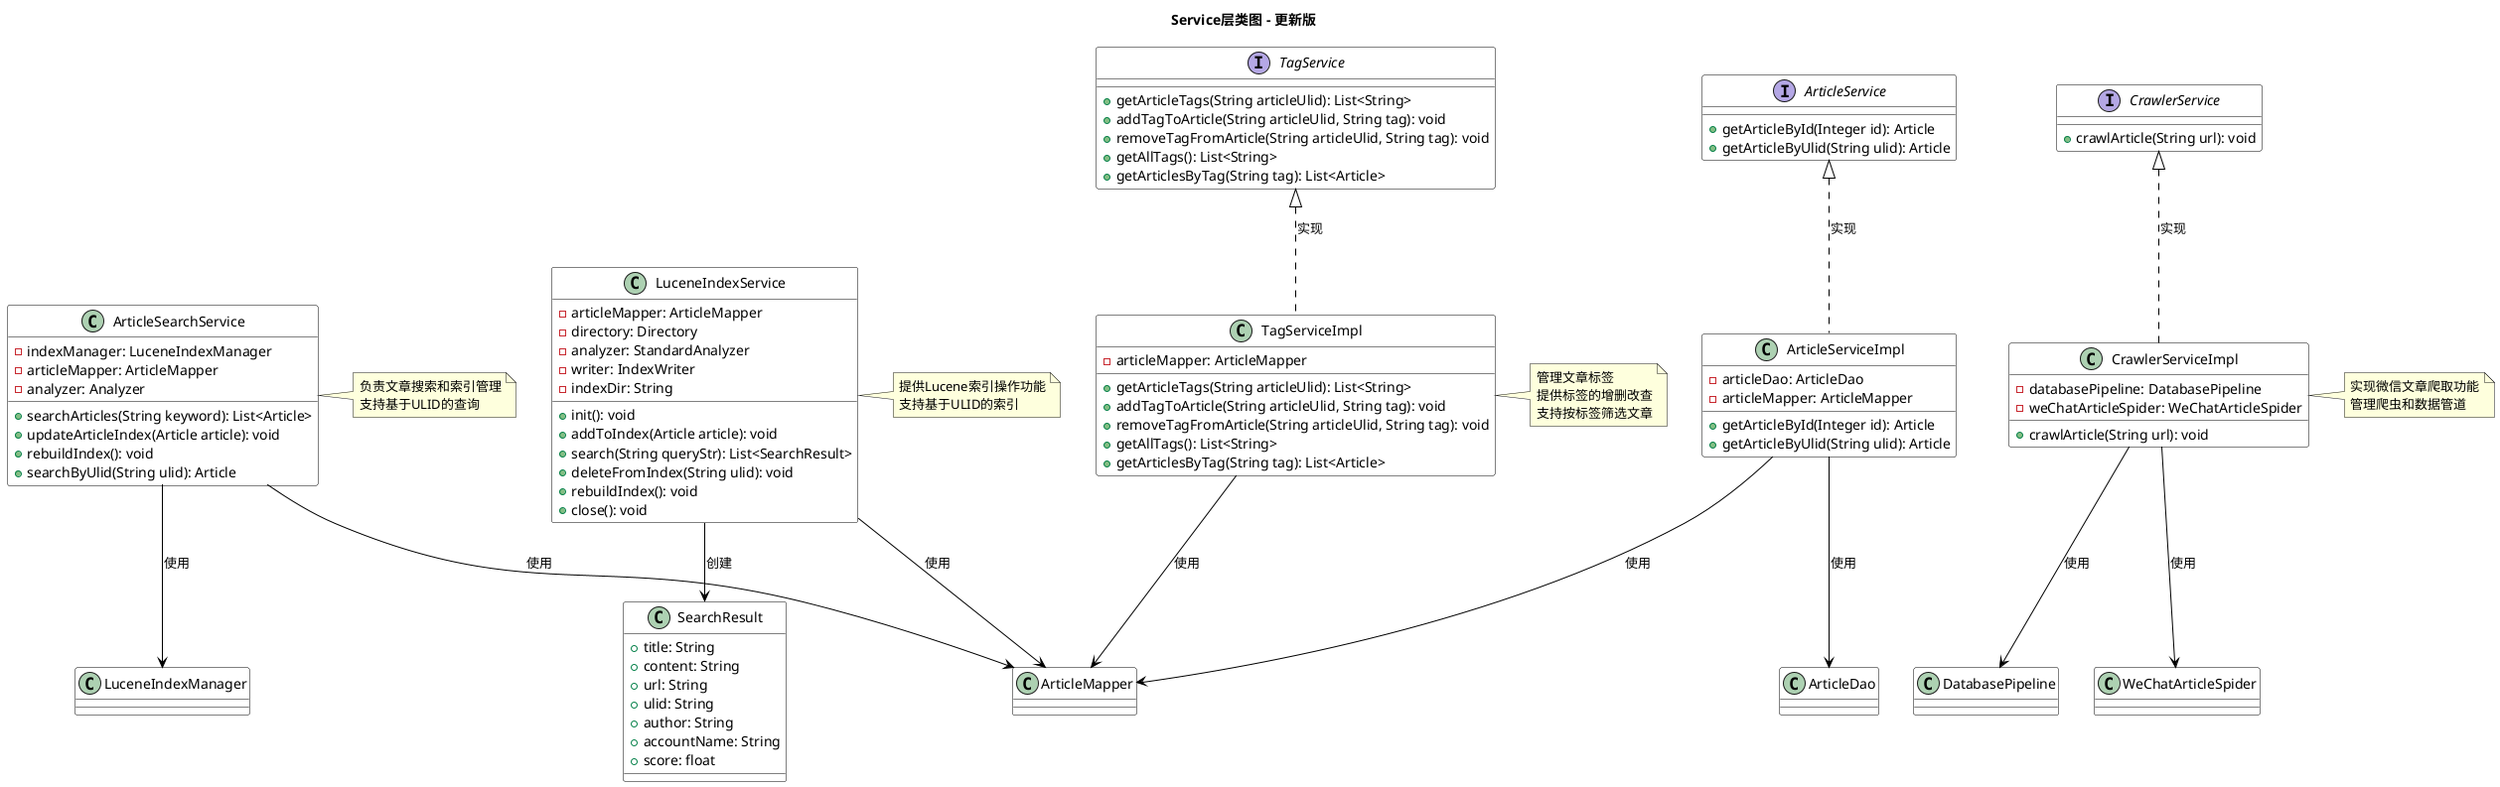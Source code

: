 @startuml

' 定义样式
skinparam class {
    BackgroundColor White
    ArrowColor Black
    BorderColor Black
}

' 接口定义
interface ArticleService {
    +getArticleById(Integer id): Article
    +getArticleByUlid(String ulid): Article
}

interface CrawlerService {
    +crawlArticle(String url): void
}

interface TagService {
    +getArticleTags(String articleUlid): List<String>
    +addTagToArticle(String articleUlid, String tag): void
    +removeTagFromArticle(String articleUlid, String tag): void
    +getAllTags(): List<String>
    +getArticlesByTag(String tag): List<Article>
}

' 具体服务类
class ArticleSearchService {
    -indexManager: LuceneIndexManager
    -articleMapper: ArticleMapper
    -analyzer: Analyzer
    +searchArticles(String keyword): List<Article>
    +updateArticleIndex(Article article): void
    +rebuildIndex(): void
    +searchByUlid(String ulid): Article
}

class LuceneIndexService {
    -articleMapper: ArticleMapper
    -directory: Directory
    -analyzer: StandardAnalyzer
    -writer: IndexWriter
    -indexDir: String
    +init(): void
    +addToIndex(Article article): void
    +search(String queryStr): List<SearchResult>
    +deleteFromIndex(String ulid): void
    +rebuildIndex(): void
    +close(): void
}

class TagServiceImpl {
    -articleMapper: ArticleMapper
    +getArticleTags(String articleUlid): List<String>
    +addTagToArticle(String articleUlid, String tag): void
    +removeTagFromArticle(String articleUlid, String tag): void
    +getAllTags(): List<String>
    +getArticlesByTag(String tag): List<Article>
}

' 实现类
class ArticleServiceImpl {
    -articleDao: ArticleDao
    -articleMapper: ArticleMapper
    +getArticleById(Integer id): Article
    +getArticleByUlid(String ulid): Article
}

class CrawlerServiceImpl {
    -databasePipeline: DatabasePipeline
    -weChatArticleSpider: WeChatArticleSpider
    +crawlArticle(String url): void
}

' 搜索结果类
class SearchResult {
    +title: String
    +content: String
    +url: String
    +ulid: String
    +author: String
    +accountName: String
    +score: float
}

' 依赖和实现关系
ArticleService <|.. ArticleServiceImpl : 实现
CrawlerService <|.. CrawlerServiceImpl : 实现
TagService <|.. TagServiceImpl : 实现
ArticleServiceImpl --> ArticleDao : 使用
ArticleServiceImpl --> ArticleMapper : 使用
CrawlerServiceImpl --> DatabasePipeline : 使用
CrawlerServiceImpl --> WeChatArticleSpider : 使用
ArticleSearchService --> LuceneIndexManager : 使用
ArticleSearchService --> ArticleMapper : 使用
LuceneIndexService --> ArticleMapper : 使用
LuceneIndexService --> SearchResult : 创建
TagServiceImpl --> ArticleMapper : 使用

' 添加注解
note right of ArticleSearchService
  负责文章搜索和索引管理
  支持基于ULID的查询
end note

note right of LuceneIndexService
  提供Lucene索引操作功能
  支持基于ULID的索引
end note

note right of CrawlerServiceImpl
  实现微信文章爬取功能
  管理爬虫和数据管道
end note

note right of TagServiceImpl
  管理文章标签
  提供标签的增删改查
  支持按标签筛选文章
end note

' 添加标题
title Service层类图 - 更新版

@enduml
